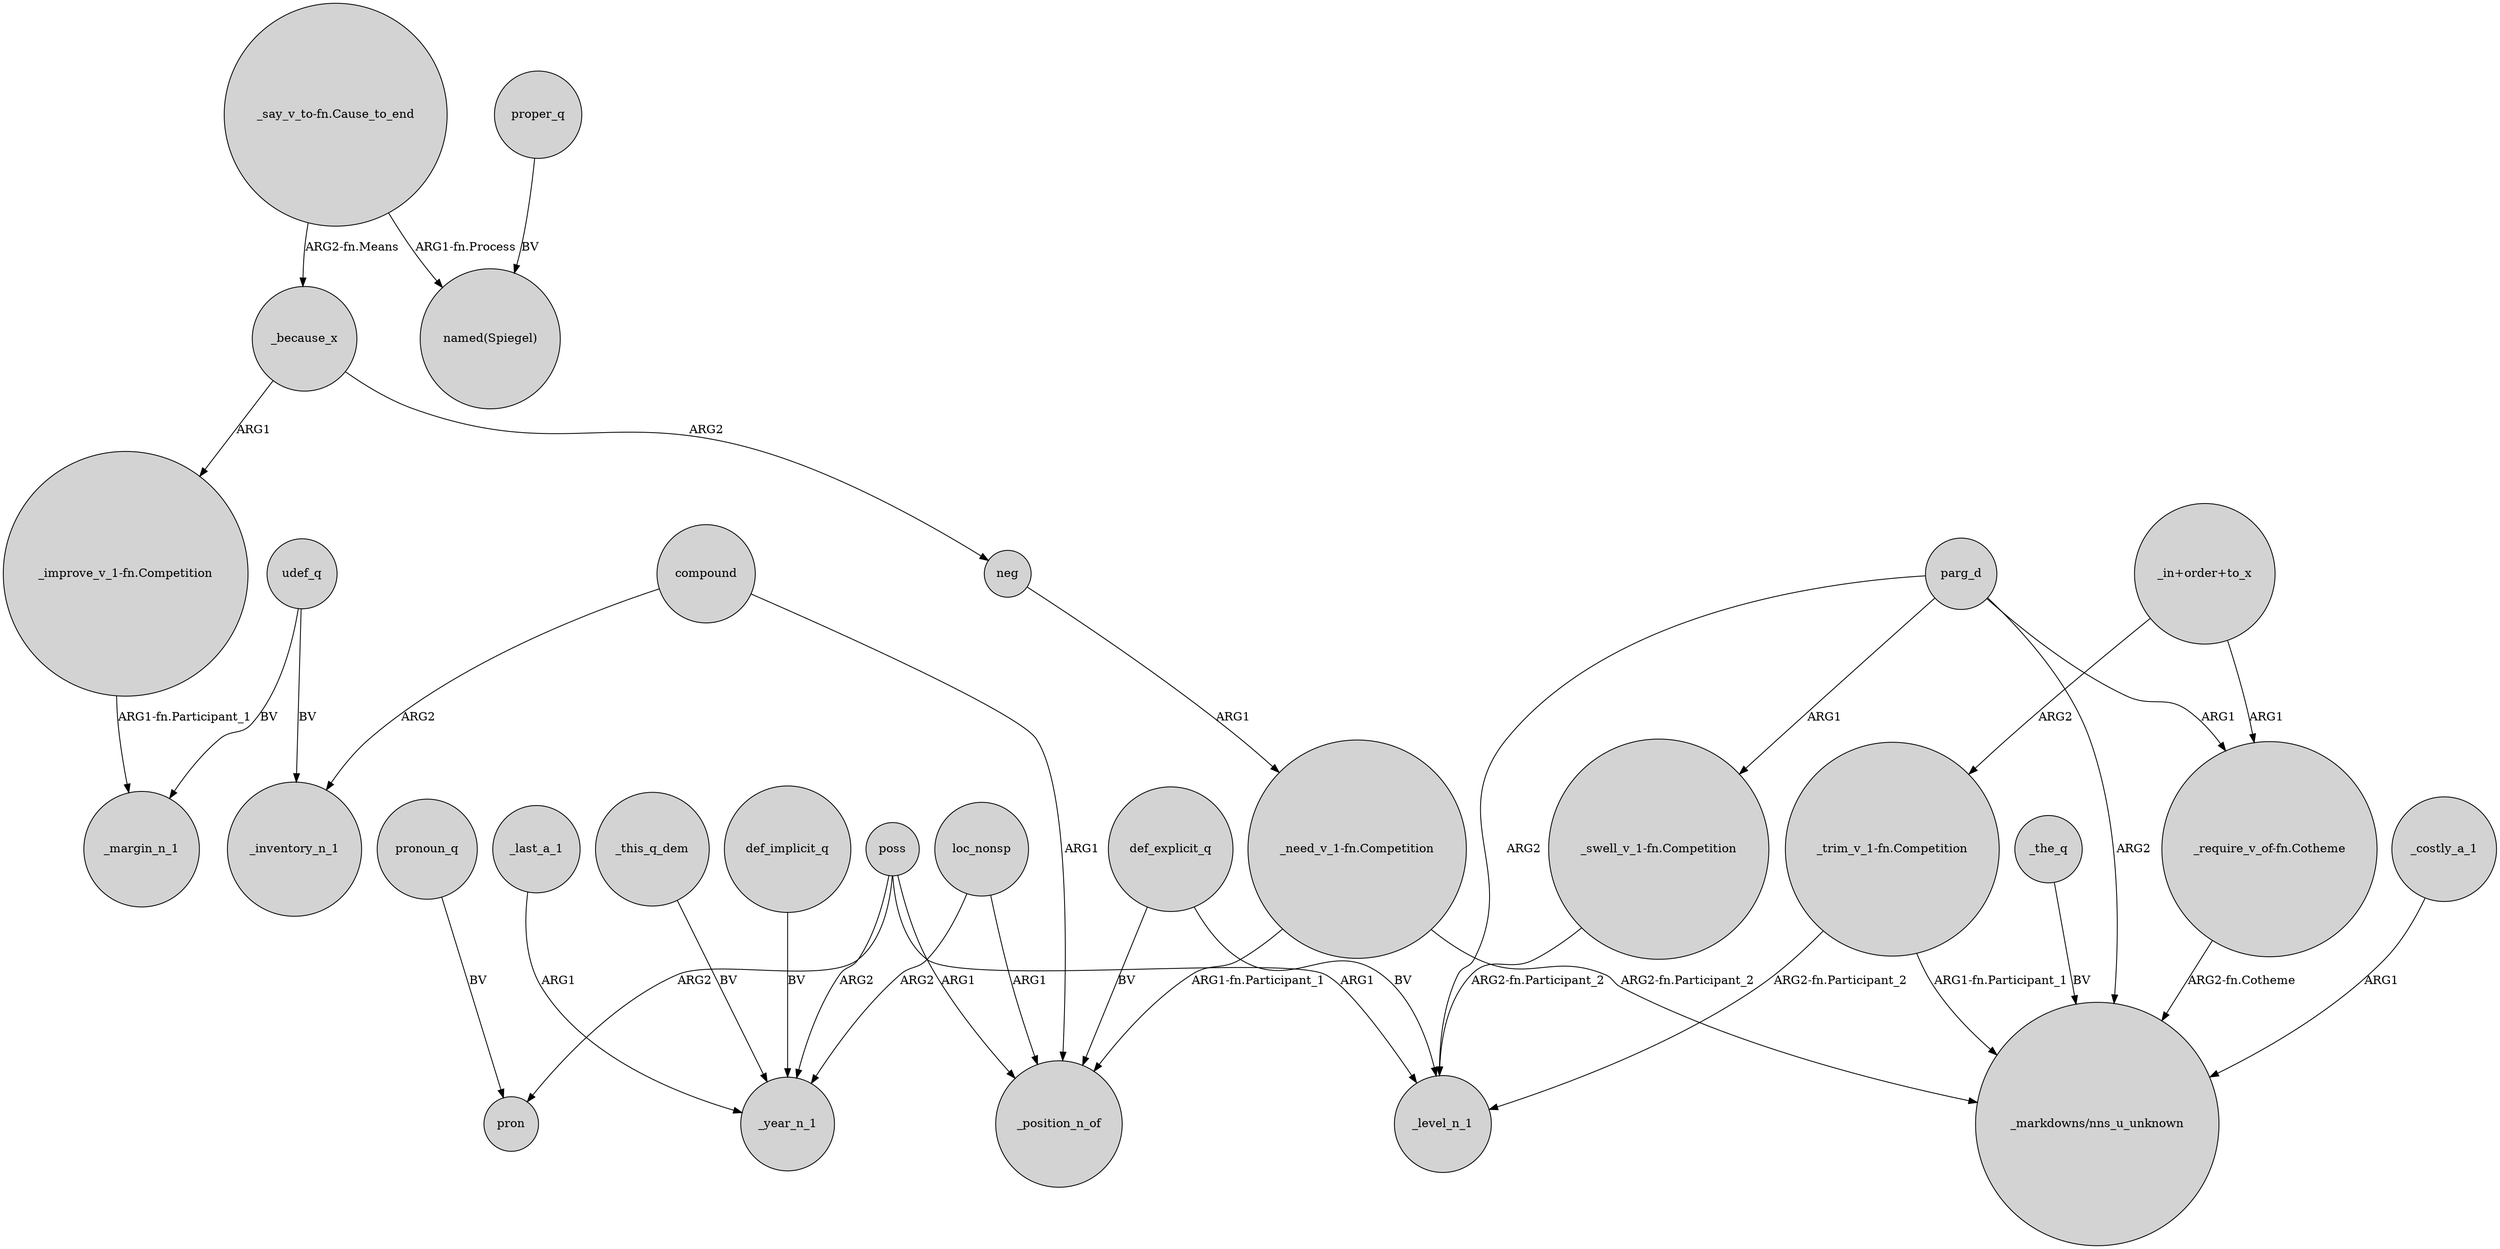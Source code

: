 digraph {
	node [shape=circle style=filled]
	_because_x -> "_improve_v_1-fn.Competition" [label=ARG1]
	"_say_v_to-fn.Cause_to_end" -> _because_x [label="ARG2-fn.Means"]
	udef_q -> _inventory_n_1 [label=BV]
	"_improve_v_1-fn.Competition" -> _margin_n_1 [label="ARG1-fn.Participant_1"]
	parg_d -> "_markdowns/nns_u_unknown" [label=ARG2]
	proper_q -> "named(Spiegel)" [label=BV]
	parg_d -> _level_n_1 [label=ARG2]
	"_say_v_to-fn.Cause_to_end" -> "named(Spiegel)" [label="ARG1-fn.Process"]
	def_implicit_q -> _year_n_1 [label=BV]
	"_need_v_1-fn.Competition" -> _position_n_of [label="ARG1-fn.Participant_1"]
	compound -> _position_n_of [label=ARG1]
	udef_q -> _margin_n_1 [label=BV]
	poss -> _year_n_1 [label=ARG2]
	"_trim_v_1-fn.Competition" -> "_markdowns/nns_u_unknown" [label="ARG1-fn.Participant_1"]
	parg_d -> "_require_v_of-fn.Cotheme" [label=ARG1]
	def_explicit_q -> _position_n_of [label=BV]
	loc_nonsp -> _year_n_1 [label=ARG2]
	"_swell_v_1-fn.Competition" -> _level_n_1 [label="ARG2-fn.Participant_2"]
	loc_nonsp -> _position_n_of [label=ARG1]
	pronoun_q -> pron [label=BV]
	poss -> _level_n_1 [label=ARG1]
	poss -> pron [label=ARG2]
	poss -> _position_n_of [label=ARG1]
	_the_q -> "_markdowns/nns_u_unknown" [label=BV]
	_last_a_1 -> _year_n_1 [label=ARG1]
	"_trim_v_1-fn.Competition" -> _level_n_1 [label="ARG2-fn.Participant_2"]
	_this_q_dem -> _year_n_1 [label=BV]
	"_in+order+to_x" -> "_require_v_of-fn.Cotheme" [label=ARG1]
	"_need_v_1-fn.Competition" -> "_markdowns/nns_u_unknown" [label="ARG2-fn.Participant_2"]
	"_in+order+to_x" -> "_trim_v_1-fn.Competition" [label=ARG2]
	def_explicit_q -> _level_n_1 [label=BV]
	neg -> "_need_v_1-fn.Competition" [label=ARG1]
	"_require_v_of-fn.Cotheme" -> "_markdowns/nns_u_unknown" [label="ARG2-fn.Cotheme"]
	parg_d -> "_swell_v_1-fn.Competition" [label=ARG1]
	_costly_a_1 -> "_markdowns/nns_u_unknown" [label=ARG1]
	_because_x -> neg [label=ARG2]
	compound -> _inventory_n_1 [label=ARG2]
}
